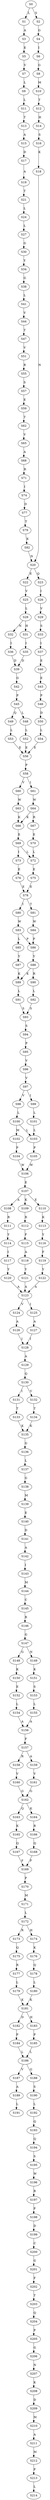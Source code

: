 strict digraph  {
	S0 -> S1 [ label = L ];
	S0 -> S2 [ label = S ];
	S1 -> S3 [ label = A ];
	S2 -> S4 [ label = G ];
	S3 -> S5 [ label = E ];
	S4 -> S6 [ label = I ];
	S5 -> S7 [ label = V ];
	S6 -> S8 [ label = G ];
	S7 -> S9 [ label = L ];
	S8 -> S10 [ label = M ];
	S9 -> S11 [ label = L ];
	S10 -> S12 [ label = T ];
	S11 -> S13 [ label = T ];
	S12 -> S14 [ label = H ];
	S13 -> S15 [ label = A ];
	S14 -> S16 [ label = S ];
	S15 -> S17 [ label = D ];
	S16 -> S18 [ label = K ];
	S17 -> S19 [ label = A ];
	S18 -> S20 [ label = N ];
	S19 -> S21 [ label = T ];
	S20 -> S22 [ label = E ];
	S20 -> S23 [ label = Q ];
	S21 -> S24 [ label = L ];
	S22 -> S25 [ label = V ];
	S23 -> S26 [ label = I ];
	S24 -> S27 [ label = L ];
	S25 -> S28 [ label = L ];
	S26 -> S29 [ label = V ];
	S27 -> S30 [ label = G ];
	S28 -> S31 [ label = H ];
	S28 -> S32 [ label = N ];
	S29 -> S33 [ label = S ];
	S30 -> S34 [ label = Y ];
	S31 -> S35 [ label = I ];
	S32 -> S36 [ label = I ];
	S33 -> S37 [ label = I ];
	S34 -> S38 [ label = G ];
	S35 -> S39 [ label = D ];
	S36 -> S39 [ label = D ];
	S37 -> S40 [ label = E ];
	S38 -> S41 [ label = L ];
	S39 -> S42 [ label = G ];
	S40 -> S43 [ label = E ];
	S41 -> S44 [ label = V ];
	S42 -> S45 [ label = P ];
	S43 -> S46 [ label = P ];
	S44 -> S47 [ label = T ];
	S45 -> S48 [ label = L ];
	S45 -> S49 [ label = Q ];
	S46 -> S50 [ label = D ];
	S47 -> S51 [ label = V ];
	S48 -> S52 [ label = L ];
	S49 -> S53 [ label = L ];
	S50 -> S54 [ label = L ];
	S51 -> S55 [ label = R ];
	S52 -> S56 [ label = E ];
	S53 -> S56 [ label = E ];
	S54 -> S56 [ label = E ];
	S55 -> S57 [ label = S ];
	S56 -> S58 [ label = P ];
	S57 -> S59 [ label = E ];
	S58 -> S60 [ label = V ];
	S58 -> S61 [ label = I ];
	S59 -> S62 [ label = T ];
	S60 -> S63 [ label = W ];
	S61 -> S64 [ label = W ];
	S62 -> S65 [ label = V ];
	S63 -> S66 [ label = K ];
	S64 -> S67 [ label = R ];
	S64 -> S66 [ label = K ];
	S65 -> S68 [ label = A ];
	S66 -> S69 [ label = E ];
	S67 -> S70 [ label = E ];
	S68 -> S71 [ label = R ];
	S69 -> S72 [ label = L ];
	S69 -> S73 [ label = I ];
	S70 -> S72 [ label = L ];
	S71 -> S74 [ label = I ];
	S72 -> S75 [ label = E ];
	S73 -> S76 [ label = E ];
	S74 -> S77 [ label = D ];
	S75 -> S78 [ label = E ];
	S76 -> S78 [ label = E ];
	S77 -> S79 [ label = T ];
	S78 -> S80 [ label = I ];
	S78 -> S81 [ label = T ];
	S79 -> S82 [ label = K ];
	S80 -> S83 [ label = W ];
	S81 -> S84 [ label = W ];
	S82 -> S20 [ label = N ];
	S83 -> S85 [ label = L ];
	S83 -> S86 [ label = P ];
	S84 -> S86 [ label = P ];
	S85 -> S87 [ label = Y ];
	S86 -> S88 [ label = Y ];
	S87 -> S89 [ label = K ];
	S88 -> S89 [ label = K ];
	S88 -> S90 [ label = R ];
	S89 -> S91 [ label = L ];
	S90 -> S92 [ label = L ];
	S91 -> S93 [ label = S ];
	S92 -> S93 [ label = S ];
	S93 -> S94 [ label = S ];
	S94 -> S95 [ label = P ];
	S95 -> S96 [ label = V ];
	S96 -> S97 [ label = V ];
	S97 -> S98 [ label = V ];
	S97 -> S99 [ label = I ];
	S98 -> S100 [ label = L ];
	S99 -> S101 [ label = L ];
	S100 -> S102 [ label = M ];
	S100 -> S103 [ label = L ];
	S101 -> S103 [ label = L ];
	S102 -> S104 [ label = P ];
	S103 -> S105 [ label = P ];
	S104 -> S106 [ label = W ];
	S105 -> S106 [ label = W ];
	S106 -> S107 [ label = E ];
	S107 -> S108 [ label = A ];
	S107 -> S109 [ label = K ];
	S107 -> S110 [ label = E ];
	S108 -> S111 [ label = R ];
	S109 -> S112 [ label = R ];
	S110 -> S113 [ label = K ];
	S111 -> S114 [ label = Y ];
	S112 -> S115 [ label = F ];
	S113 -> S116 [ label = Y ];
	S114 -> S117 [ label = I ];
	S115 -> S118 [ label = A ];
	S116 -> S119 [ label = F ];
	S117 -> S120 [ label = Y ];
	S118 -> S121 [ label = Y ];
	S119 -> S122 [ label = Y ];
	S120 -> S123 [ label = A ];
	S121 -> S123 [ label = A ];
	S122 -> S123 [ label = A ];
	S123 -> S124 [ label = V ];
	S123 -> S125 [ label = I ];
	S124 -> S126 [ label = A ];
	S125 -> S127 [ label = A ];
	S126 -> S128 [ label = I ];
	S127 -> S128 [ label = I ];
	S128 -> S129 [ label = A ];
	S129 -> S130 [ label = Q ];
	S130 -> S131 [ label = I ];
	S130 -> S132 [ label = V ];
	S131 -> S133 [ label = T ];
	S132 -> S134 [ label = T ];
	S133 -> S135 [ label = K ];
	S134 -> S135 [ label = K ];
	S135 -> S136 [ label = G ];
	S136 -> S137 [ label = L ];
	S137 -> S138 [ label = G ];
	S138 -> S139 [ label = M ];
	S139 -> S140 [ label = E ];
	S140 -> S141 [ label = D ];
	S141 -> S142 [ label = A ];
	S142 -> S143 [ label = I ];
	S143 -> S144 [ label = M ];
	S144 -> S145 [ label = C ];
	S145 -> S146 [ label = R ];
	S146 -> S147 [ label = G ];
	S147 -> S148 [ label = G ];
	S147 -> S149 [ label = N ];
	S148 -> S150 [ label = K ];
	S149 -> S151 [ label = K ];
	S150 -> S152 [ label = E ];
	S151 -> S153 [ label = S ];
	S152 -> S154 [ label = L ];
	S153 -> S155 [ label = L ];
	S154 -> S156 [ label = A ];
	S155 -> S156 [ label = A ];
	S156 -> S157 [ label = F ];
	S157 -> S158 [ label = R ];
	S157 -> S159 [ label = A ];
	S158 -> S160 [ label = V ];
	S159 -> S161 [ label = V ];
	S160 -> S162 [ label = G ];
	S161 -> S162 [ label = G ];
	S162 -> S163 [ label = Q ];
	S162 -> S164 [ label = K ];
	S163 -> S165 [ label = K ];
	S164 -> S166 [ label = R ];
	S165 -> S167 [ label = Q ];
	S166 -> S168 [ label = Q ];
	S167 -> S169 [ label = F ];
	S168 -> S169 [ label = F ];
	S169 -> S170 [ label = P ];
	S170 -> S171 [ label = M ];
	S171 -> S172 [ label = L ];
	S172 -> S173 [ label = R ];
	S172 -> S174 [ label = H ];
	S173 -> S175 [ label = Q ];
	S174 -> S176 [ label = K ];
	S175 -> S177 [ label = R ];
	S176 -> S178 [ label = Q ];
	S177 -> S179 [ label = L ];
	S178 -> S180 [ label = L ];
	S179 -> S181 [ label = K ];
	S180 -> S181 [ label = K ];
	S181 -> S182 [ label = D ];
	S181 -> S183 [ label = H ];
	S182 -> S184 [ label = P ];
	S183 -> S185 [ label = P ];
	S184 -> S186 [ label = L ];
	S185 -> S186 [ label = L ];
	S186 -> S187 [ label = V ];
	S186 -> S188 [ label = G ];
	S187 -> S189 [ label = A ];
	S188 -> S190 [ label = S ];
	S189 -> S191 [ label = L ];
	S190 -> S192 [ label = L ];
	S192 -> S193 [ label = Q ];
	S193 -> S194 [ label = Q ];
	S194 -> S195 [ label = S ];
	S195 -> S196 [ label = W ];
	S196 -> S197 [ label = R ];
	S197 -> S198 [ label = P ];
	S198 -> S199 [ label = D ];
	S199 -> S200 [ label = C ];
	S200 -> S201 [ label = G ];
	S201 -> S202 [ label = F ];
	S202 -> S203 [ label = T ];
	S203 -> S204 [ label = Q ];
	S204 -> S205 [ label = P ];
	S205 -> S206 [ label = G ];
	S206 -> S207 [ label = N ];
	S207 -> S208 [ label = K ];
	S208 -> S209 [ label = D ];
	S209 -> S210 [ label = M ];
	S210 -> S211 [ label = A ];
	S211 -> S212 [ label = M ];
	S212 -> S213 [ label = P ];
	S213 -> S214 [ label = L ];
}

